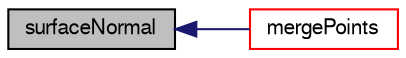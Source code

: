 digraph "surfaceNormal"
{
  bgcolor="transparent";
  edge [fontname="FreeSans",fontsize="10",labelfontname="FreeSans",labelfontsize="10"];
  node [fontname="FreeSans",fontsize="10",shape=record];
  rankdir="LR";
  Node2885 [label="surfaceNormal",height=0.2,width=0.4,color="black", fillcolor="grey75", style="filled", fontcolor="black"];
  Node2885 -> Node2886 [dir="back",color="midnightblue",fontsize="10",style="solid",fontname="FreeSans"];
  Node2886 [label="mergePoints",height=0.2,width=0.4,color="red",URL="$a25538.html#a44799249ec25a8721893cffeffcdec1f",tooltip="Merge points within distance. "];
}
